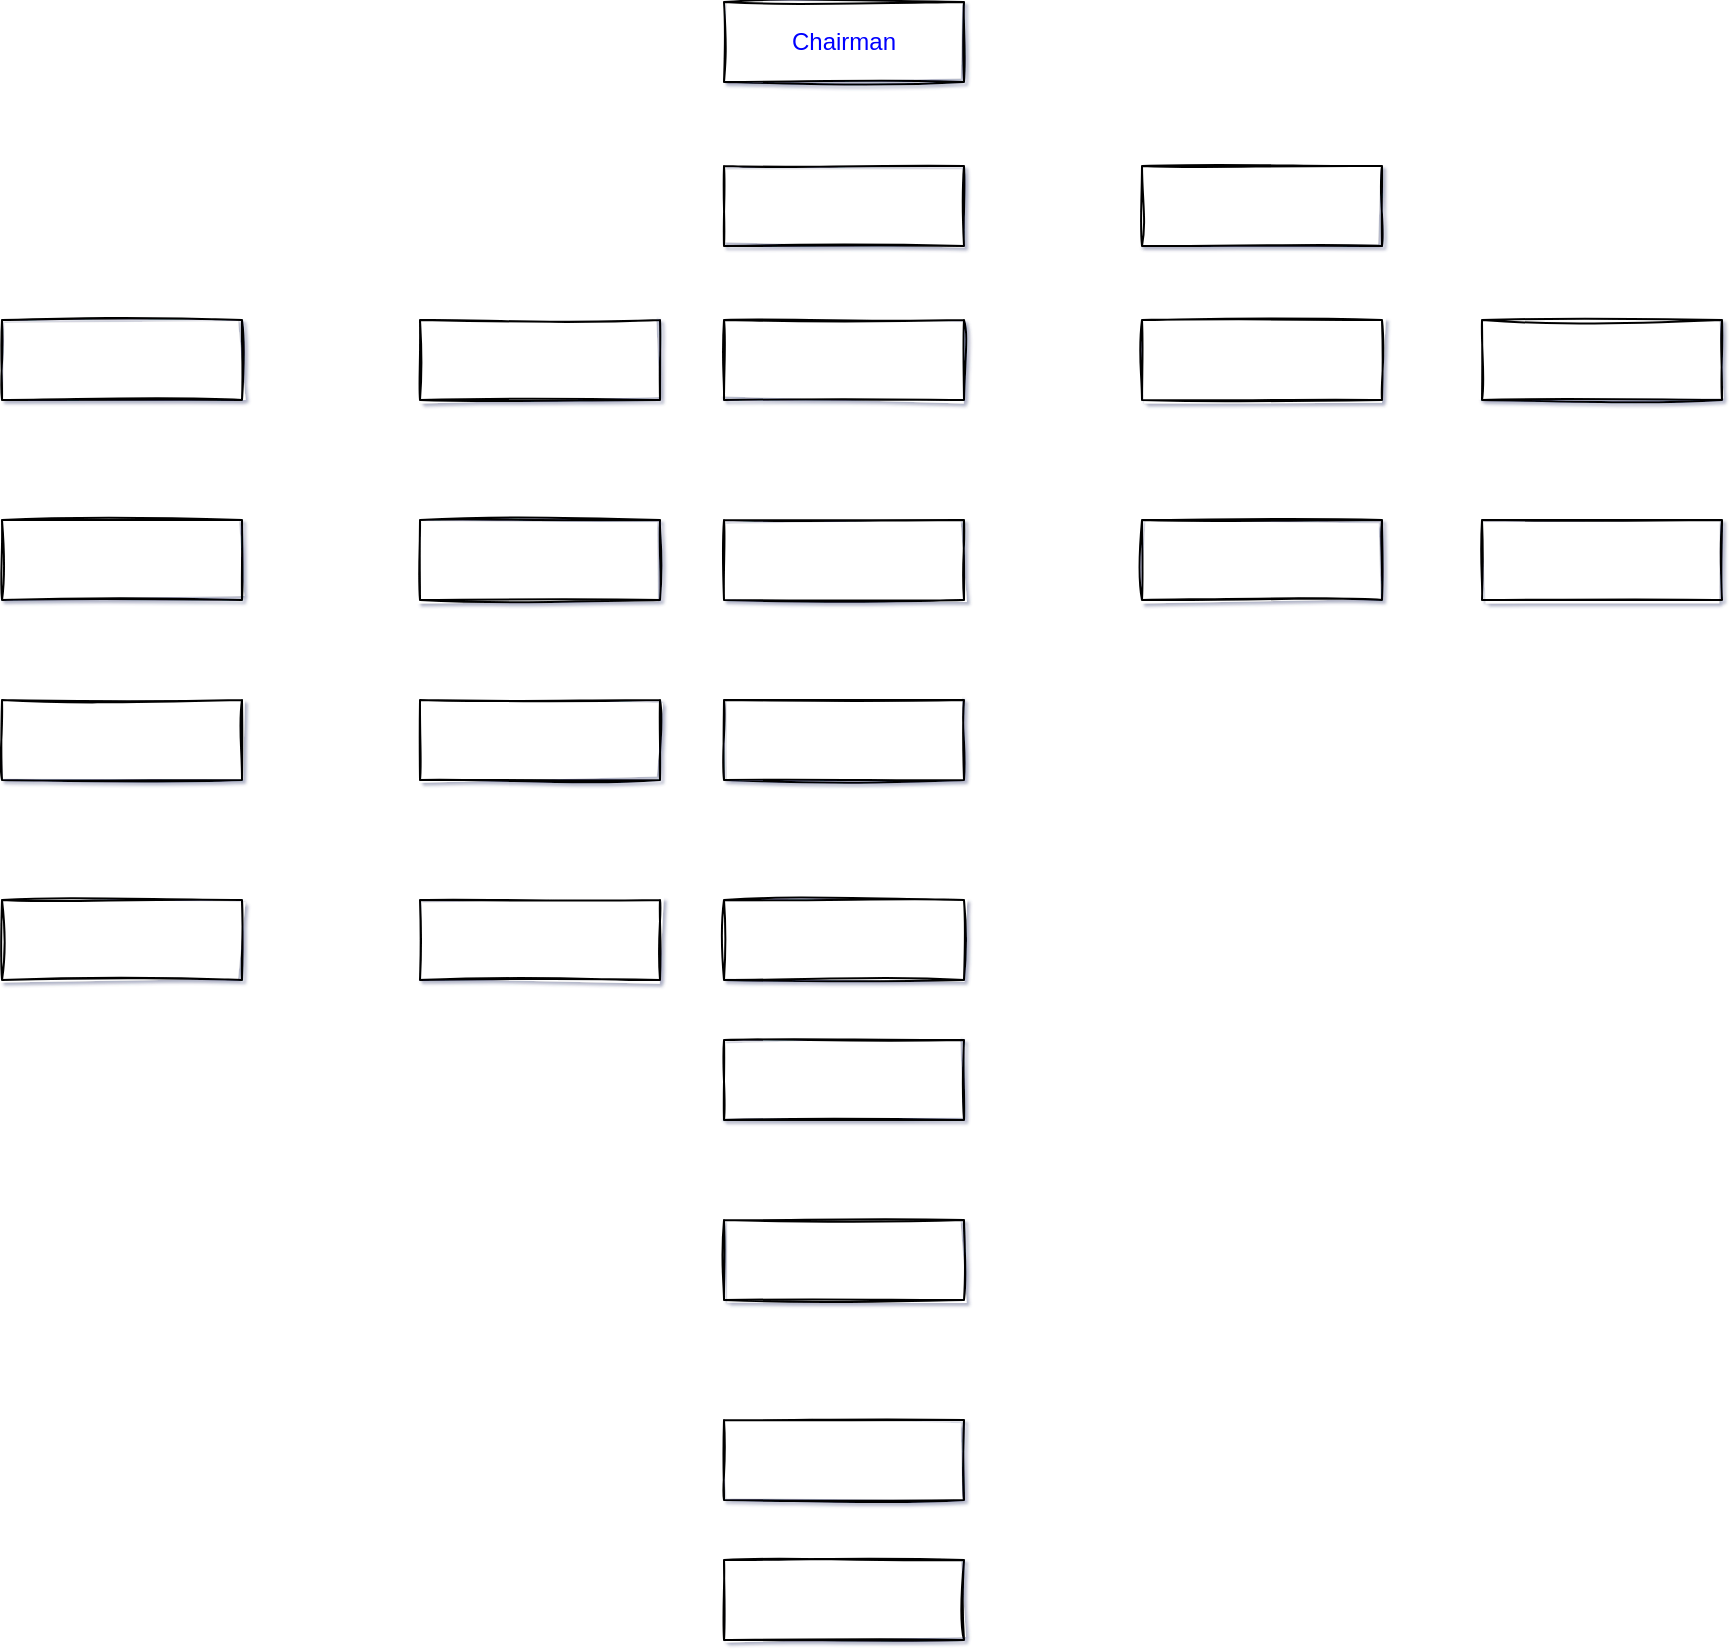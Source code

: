 <mxfile version="14.4.9" type="github">
  <diagram id="FO-RGReOxq80L-MBgQHs" name="Page-1">
    <mxGraphModel dx="2173" dy="702" grid="1" gridSize="10" guides="1" tooltips="1" connect="1" arrows="1" fold="1" page="1" pageScale="1" pageWidth="850" pageHeight="1100" background="#ffffff" math="0" shadow="1">
      <root>
        <mxCell id="0" />
        <mxCell id="1" parent="0" />
        <mxCell id="gR1ojCWEjcClbQMdaOFg-16" value="Chairman" style="rounded=0;whiteSpace=wrap;html=1;gradientDirection=south;sketch=1;fontColor=#0000FF;" parent="1" vertex="1">
          <mxGeometry x="341" y="41" width="120" height="40" as="geometry" />
        </mxCell>
        <mxCell id="gR1ojCWEjcClbQMdaOFg-17" value="" style="rounded=0;whiteSpace=wrap;html=1;gradientDirection=south;sketch=1;" parent="1" vertex="1">
          <mxGeometry x="341" y="123" width="120" height="40" as="geometry" />
        </mxCell>
        <mxCell id="gR1ojCWEjcClbQMdaOFg-18" value="" style="rounded=0;whiteSpace=wrap;html=1;gradientDirection=south;sketch=1;" parent="1" vertex="1">
          <mxGeometry x="550" y="123" width="120" height="40" as="geometry" />
        </mxCell>
        <mxCell id="gR1ojCWEjcClbQMdaOFg-19" value="" style="rounded=0;whiteSpace=wrap;html=1;gradientDirection=south;sketch=1;" parent="1" vertex="1">
          <mxGeometry x="341" y="200" width="120" height="40" as="geometry" />
        </mxCell>
        <mxCell id="gR1ojCWEjcClbQMdaOFg-20" value="" style="rounded=0;whiteSpace=wrap;html=1;gradientDirection=south;sketch=1;" parent="1" vertex="1">
          <mxGeometry x="550" y="200" width="120" height="40" as="geometry" />
        </mxCell>
        <mxCell id="gR1ojCWEjcClbQMdaOFg-21" value="" style="rounded=0;whiteSpace=wrap;html=1;gradientDirection=south;sketch=1;" parent="1" vertex="1">
          <mxGeometry x="-20" y="200" width="120" height="40" as="geometry" />
        </mxCell>
        <mxCell id="gR1ojCWEjcClbQMdaOFg-22" value="" style="rounded=0;whiteSpace=wrap;html=1;gradientDirection=south;sketch=1;" parent="1" vertex="1">
          <mxGeometry x="189" y="200" width="120" height="40" as="geometry" />
        </mxCell>
        <mxCell id="gR1ojCWEjcClbQMdaOFg-23" value="" style="rounded=0;whiteSpace=wrap;html=1;gradientDirection=south;sketch=1;" parent="1" vertex="1">
          <mxGeometry x="341" y="300" width="120" height="40" as="geometry" />
        </mxCell>
        <mxCell id="gR1ojCWEjcClbQMdaOFg-24" value="" style="rounded=0;whiteSpace=wrap;html=1;gradientDirection=south;sketch=1;" parent="1" vertex="1">
          <mxGeometry x="550" y="300" width="120" height="40" as="geometry" />
        </mxCell>
        <mxCell id="gR1ojCWEjcClbQMdaOFg-25" value="" style="rounded=0;whiteSpace=wrap;html=1;gradientDirection=south;sketch=1;" parent="1" vertex="1">
          <mxGeometry x="-20" y="300" width="120" height="40" as="geometry" />
        </mxCell>
        <mxCell id="gR1ojCWEjcClbQMdaOFg-26" value="" style="rounded=0;whiteSpace=wrap;html=1;gradientDirection=south;sketch=1;" parent="1" vertex="1">
          <mxGeometry x="189" y="300" width="120" height="40" as="geometry" />
        </mxCell>
        <mxCell id="gR1ojCWEjcClbQMdaOFg-27" value="" style="rounded=0;whiteSpace=wrap;html=1;gradientDirection=south;sketch=1;" parent="1" vertex="1">
          <mxGeometry x="720" y="200" width="120" height="40" as="geometry" />
        </mxCell>
        <mxCell id="gR1ojCWEjcClbQMdaOFg-28" value="" style="rounded=0;whiteSpace=wrap;html=1;gradientDirection=south;sketch=1;" parent="1" vertex="1">
          <mxGeometry x="720" y="300" width="120" height="40" as="geometry" />
        </mxCell>
        <mxCell id="gR1ojCWEjcClbQMdaOFg-29" value="" style="rounded=0;whiteSpace=wrap;html=1;gradientDirection=south;sketch=1;" parent="1" vertex="1">
          <mxGeometry x="341" y="390" width="120" height="40" as="geometry" />
        </mxCell>
        <mxCell id="gR1ojCWEjcClbQMdaOFg-30" value="" style="rounded=0;whiteSpace=wrap;html=1;gradientDirection=south;sketch=1;" parent="1" vertex="1">
          <mxGeometry x="-20" y="390" width="120" height="40" as="geometry" />
        </mxCell>
        <mxCell id="gR1ojCWEjcClbQMdaOFg-31" value="" style="rounded=0;whiteSpace=wrap;html=1;gradientDirection=south;sketch=1;" parent="1" vertex="1">
          <mxGeometry x="189" y="390" width="120" height="40" as="geometry" />
        </mxCell>
        <mxCell id="gR1ojCWEjcClbQMdaOFg-32" value="" style="rounded=0;whiteSpace=wrap;html=1;gradientDirection=south;sketch=1;" parent="1" vertex="1">
          <mxGeometry x="341" y="490" width="120" height="40" as="geometry" />
        </mxCell>
        <mxCell id="gR1ojCWEjcClbQMdaOFg-33" value="" style="rounded=0;whiteSpace=wrap;html=1;gradientDirection=south;sketch=1;" parent="1" vertex="1">
          <mxGeometry x="-20" y="490" width="120" height="40" as="geometry" />
        </mxCell>
        <mxCell id="gR1ojCWEjcClbQMdaOFg-34" value="" style="rounded=0;whiteSpace=wrap;html=1;gradientDirection=south;sketch=1;" parent="1" vertex="1">
          <mxGeometry x="189" y="490" width="120" height="40" as="geometry" />
        </mxCell>
        <mxCell id="gR1ojCWEjcClbQMdaOFg-36" value="" style="rounded=0;whiteSpace=wrap;html=1;gradientDirection=south;sketch=1;" parent="1" vertex="1">
          <mxGeometry x="341" y="560" width="120" height="40" as="geometry" />
        </mxCell>
        <mxCell id="gR1ojCWEjcClbQMdaOFg-37" value="" style="rounded=0;whiteSpace=wrap;html=1;gradientDirection=south;sketch=1;" parent="1" vertex="1">
          <mxGeometry x="341" y="650" width="120" height="40" as="geometry" />
        </mxCell>
        <mxCell id="gR1ojCWEjcClbQMdaOFg-38" value="" style="rounded=0;whiteSpace=wrap;html=1;gradientDirection=south;sketch=1;" parent="1" vertex="1">
          <mxGeometry x="341" y="750" width="120" height="40" as="geometry" />
        </mxCell>
        <mxCell id="gR1ojCWEjcClbQMdaOFg-39" value="" style="rounded=0;whiteSpace=wrap;html=1;gradientDirection=south;sketch=1;" parent="1" vertex="1">
          <mxGeometry x="341" y="820" width="120" height="40" as="geometry" />
        </mxCell>
      </root>
    </mxGraphModel>
  </diagram>
</mxfile>
